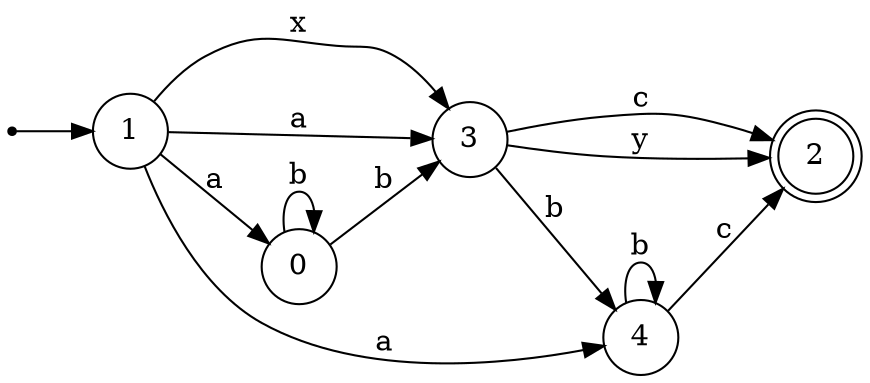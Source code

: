 digraph {
	rankdir = LR;
	size = "30,20";
	node [shape = point]; "dummy0"
	node [shape = circle]; "1"
	"dummy0" -> "1";
	node [shape = circle]; "0";
	node [shape = circle]; "3";
	node [shape = circle]; "4";
	node [shape = doublecircle]; "2";
	"1" -> "3" [label = "x"];
	"1" -> "3" [label = "a"];
	"1" -> "4" [label = "a"];
	"1" -> "0" [label = "a"];
	"0" -> "0" [label = "b"];
	"0" -> "3" [label = "b"];
	"4" -> "2" [label = "c"];
	"4" -> "4" [label = "b"];
	"3" -> "2" [label = "c"];
	"3" -> "4" [label = "b"];
	"3" -> "2" [label = "y"];
}